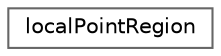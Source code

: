 digraph "Graphical Class Hierarchy"
{
 // LATEX_PDF_SIZE
  bgcolor="transparent";
  edge [fontname=Helvetica,fontsize=10,labelfontname=Helvetica,labelfontsize=10];
  node [fontname=Helvetica,fontsize=10,shape=box,height=0.2,width=0.4];
  rankdir="LR";
  Node0 [id="Node000000",label="localPointRegion",height=0.2,width=0.4,color="grey40", fillcolor="white", style="filled",URL="$classFoam_1_1localPointRegion.html",tooltip="Takes mesh with 'baffles' (= boundary faces sharing points). Determines for selected points on bounda..."];
}
